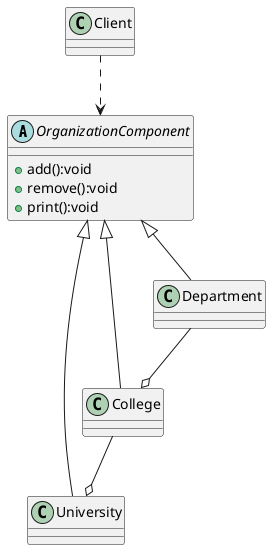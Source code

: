 @startuml
'https://plantuml.com/class-diagram

abstract class OrganizationComponent{
+add():void
+remove():void
+print():void
}

class University extends OrganizationComponent

class College extends OrganizationComponent

class Department extends OrganizationComponent

College --o University

Department --o College

Client ..>OrganizationComponent
@enduml